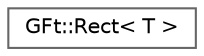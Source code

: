 digraph "类继承关系图"
{
 // LATEX_PDF_SIZE
  bgcolor="transparent";
  edge [fontname=Helvetica,fontsize=10,labelfontname=Helvetica,labelfontsize=10];
  node [fontname=Helvetica,fontsize=10,shape=box,height=0.2,width=0.4];
  rankdir="LR";
  Node0 [id="Node000000",label="GFt::Rect\< T \>",height=0.2,width=0.4,color="grey40", fillcolor="white", style="filled",URL="$class_g_ft_1_1_rect.html",tooltip="矩形模板类"];
}
